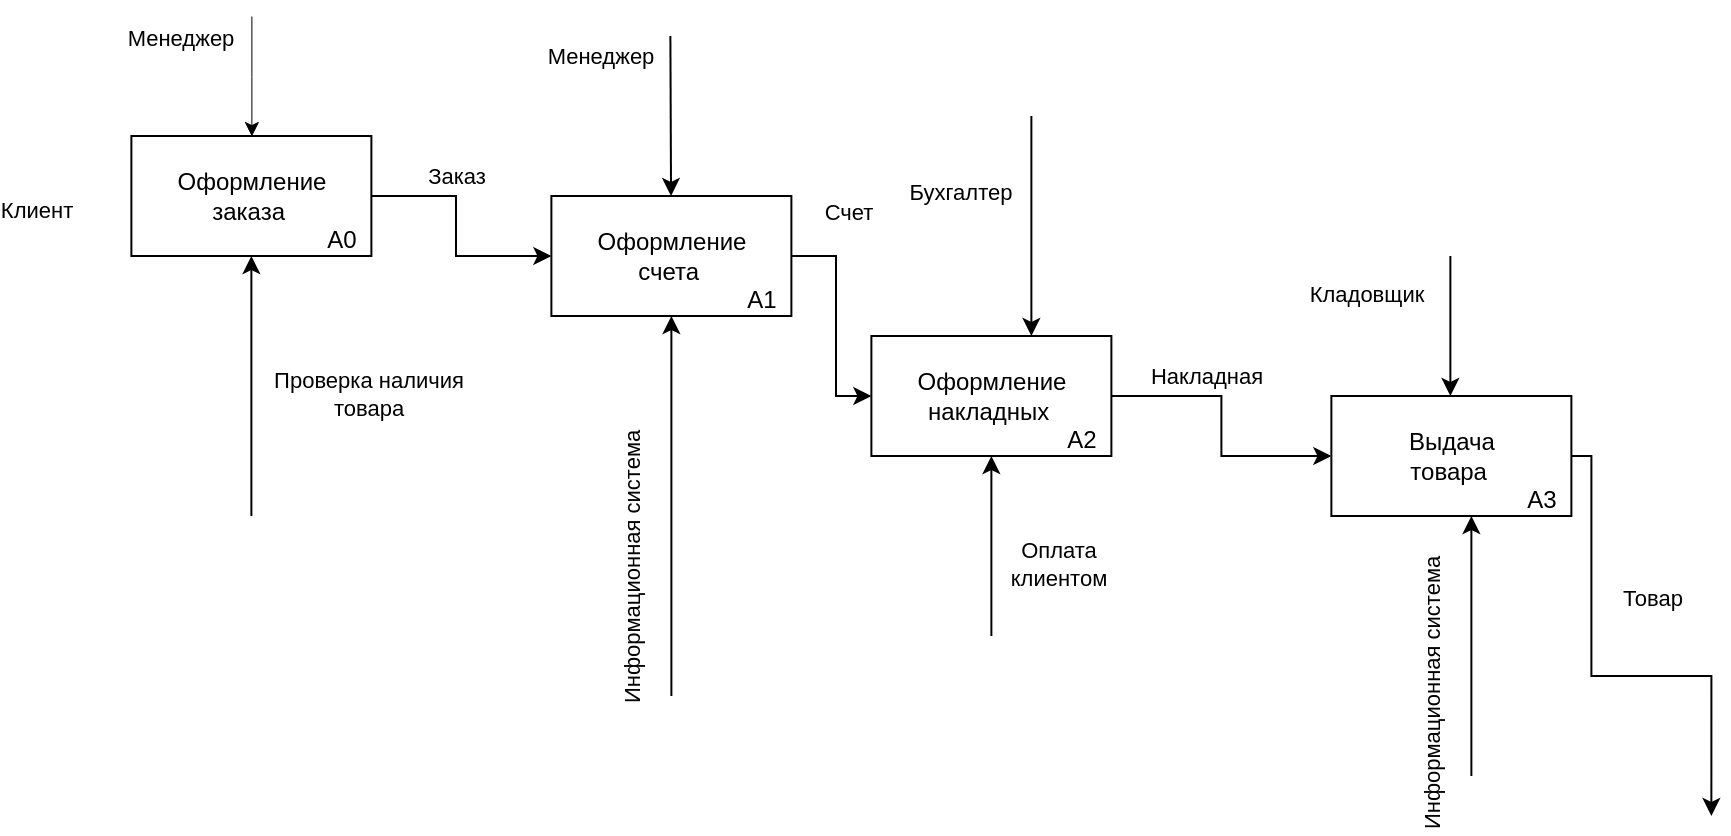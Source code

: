 <mxfile version="22.1.8" type="google">
  <diagram name="Страница — 1" id="I8rudBIebCeIUXexh0yD">
    <mxGraphModel grid="1" page="1" gridSize="10" guides="1" tooltips="1" connect="1" arrows="1" fold="1" pageScale="1" pageWidth="827" pageHeight="1169" math="0" shadow="0">
      <root>
        <mxCell id="0" />
        <mxCell id="1" parent="0" />
        <mxCell id="w3ohouU-Qo8whWhfzl-h-1" style="edgeStyle=orthogonalEdgeStyle;rounded=0;orthogonalLoop=1;jettySize=auto;html=1;entryX=0;entryY=0.5;entryDx=0;entryDy=0;" edge="1" parent="1" source="w3ohouU-Qo8whWhfzl-h-3" target="w3ohouU-Qo8whWhfzl-h-10">
          <mxGeometry relative="1" as="geometry">
            <Array as="points">
              <mxPoint x="280" y="130" />
              <mxPoint x="280" y="160" />
            </Array>
          </mxGeometry>
        </mxCell>
        <mxCell id="w3ohouU-Qo8whWhfzl-h-2" value="Заказ" style="edgeLabel;html=1;align=center;verticalAlign=middle;resizable=0;points=[];" connectable="0" vertex="1" parent="w3ohouU-Qo8whWhfzl-h-1">
          <mxGeometry x="-0.336" y="-2" relative="1" as="geometry">
            <mxPoint x="2" y="-12" as="offset" />
          </mxGeometry>
        </mxCell>
        <mxCell id="w3ohouU-Qo8whWhfzl-h-3" value="&lt;br&gt;Оформление&lt;br&gt;заказа&amp;nbsp;&lt;br&gt;&amp;nbsp; &amp;nbsp; &amp;nbsp; &amp;nbsp; &amp;nbsp; &amp;nbsp; &amp;nbsp; &amp;nbsp; &amp;nbsp; &amp;nbsp; &amp;nbsp; &amp;nbsp; &amp;nbsp; &amp;nbsp;А0" style="html=1;whiteSpace=wrap;" vertex="1" parent="1">
          <mxGeometry x="117.69" y="100" width="120" height="60" as="geometry" />
        </mxCell>
        <mxCell id="w3ohouU-Qo8whWhfzl-h-4" value="" style="endArrow=classic;html=1;rounded=0;entryX=0.5;entryY=0;entryDx=0;entryDy=0;strokeWidth=0.5;" edge="1" parent="1" target="w3ohouU-Qo8whWhfzl-h-3">
          <mxGeometry width="50" height="50" relative="1" as="geometry">
            <mxPoint x="177.69" y="40" as="sourcePoint" />
            <mxPoint x="137.69" y="230" as="targetPoint" />
            <Array as="points">
              <mxPoint x="177.69" y="70" />
            </Array>
          </mxGeometry>
        </mxCell>
        <mxCell id="w3ohouU-Qo8whWhfzl-h-5" value="Менеджер" style="edgeLabel;html=1;align=center;verticalAlign=middle;resizable=0;points=[];" connectable="0" vertex="1" parent="w3ohouU-Qo8whWhfzl-h-4">
          <mxGeometry x="0.013" y="1" relative="1" as="geometry">
            <mxPoint x="-37" y="-20" as="offset" />
          </mxGeometry>
        </mxCell>
        <mxCell id="w3ohouU-Qo8whWhfzl-h-6" value="" style="endArrow=classic;html=1;rounded=0;" edge="1" parent="1">
          <mxGeometry width="50" height="50" relative="1" as="geometry">
            <mxPoint x="177.69" y="290" as="sourcePoint" />
            <mxPoint x="177.69" y="160" as="targetPoint" />
          </mxGeometry>
        </mxCell>
        <mxCell id="w3ohouU-Qo8whWhfzl-h-7" value="Проверка наличия&lt;br&gt;товара" style="edgeLabel;html=1;align=center;verticalAlign=middle;resizable=0;points=[];" connectable="0" vertex="1" parent="w3ohouU-Qo8whWhfzl-h-6">
          <mxGeometry x="-0.211" y="1" relative="1" as="geometry">
            <mxPoint x="59" y="-10" as="offset" />
          </mxGeometry>
        </mxCell>
        <mxCell id="w3ohouU-Qo8whWhfzl-h-8" style="edgeStyle=orthogonalEdgeStyle;rounded=0;orthogonalLoop=1;jettySize=auto;html=1;entryX=0;entryY=0.5;entryDx=0;entryDy=0;" edge="1" parent="1" source="w3ohouU-Qo8whWhfzl-h-10" target="w3ohouU-Qo8whWhfzl-h-15">
          <mxGeometry relative="1" as="geometry">
            <Array as="points">
              <mxPoint x="470" y="160" />
              <mxPoint x="470" y="230" />
            </Array>
          </mxGeometry>
        </mxCell>
        <mxCell id="w3ohouU-Qo8whWhfzl-h-9" value="Счет" style="edgeLabel;html=1;align=center;verticalAlign=middle;resizable=0;points=[];" connectable="0" vertex="1" parent="w3ohouU-Qo8whWhfzl-h-8">
          <mxGeometry x="-0.581" y="1" relative="1" as="geometry">
            <mxPoint x="5" y="-23" as="offset" />
          </mxGeometry>
        </mxCell>
        <mxCell id="w3ohouU-Qo8whWhfzl-h-10" value="&lt;br&gt;Оформление&lt;br&gt;счета&amp;nbsp;&lt;br&gt;&amp;nbsp; &amp;nbsp; &amp;nbsp; &amp;nbsp; &amp;nbsp; &amp;nbsp; &amp;nbsp; &amp;nbsp; &amp;nbsp; &amp;nbsp; &amp;nbsp; &amp;nbsp; &amp;nbsp; &amp;nbsp;А1" style="html=1;whiteSpace=wrap;" vertex="1" parent="1">
          <mxGeometry x="327.69" y="130" width="120" height="60" as="geometry" />
        </mxCell>
        <mxCell id="w3ohouU-Qo8whWhfzl-h-11" value="" style="endArrow=classic;html=1;rounded=0;" edge="1" parent="1">
          <mxGeometry width="50" height="50" relative="1" as="geometry">
            <mxPoint x="387.19" y="50" as="sourcePoint" />
            <mxPoint x="387.52" y="130" as="targetPoint" />
          </mxGeometry>
        </mxCell>
        <mxCell id="w3ohouU-Qo8whWhfzl-h-12" value="Менеджер" style="edgeLabel;html=1;align=center;verticalAlign=middle;resizable=0;points=[];" connectable="0" vertex="1" parent="w3ohouU-Qo8whWhfzl-h-11">
          <mxGeometry x="-0.307" y="2" relative="1" as="geometry">
            <mxPoint x="-38" y="-18" as="offset" />
          </mxGeometry>
        </mxCell>
        <mxCell id="w3ohouU-Qo8whWhfzl-h-13" style="edgeStyle=orthogonalEdgeStyle;rounded=0;orthogonalLoop=1;jettySize=auto;html=1;entryX=0;entryY=0.5;entryDx=0;entryDy=0;" edge="1" parent="1" source="w3ohouU-Qo8whWhfzl-h-15" target="w3ohouU-Qo8whWhfzl-h-23">
          <mxGeometry relative="1" as="geometry" />
        </mxCell>
        <mxCell id="w3ohouU-Qo8whWhfzl-h-14" value="Накладная" style="edgeLabel;html=1;align=center;verticalAlign=middle;resizable=0;points=[];" connectable="0" vertex="1" parent="w3ohouU-Qo8whWhfzl-h-13">
          <mxGeometry x="-0.556" y="3" relative="1" as="geometry">
            <mxPoint x="16" y="-7" as="offset" />
          </mxGeometry>
        </mxCell>
        <mxCell id="w3ohouU-Qo8whWhfzl-h-15" value="&lt;br&gt;Оформление&lt;br&gt;накладных&amp;nbsp;&lt;br&gt;&amp;nbsp; &amp;nbsp; &amp;nbsp; &amp;nbsp; &amp;nbsp; &amp;nbsp; &amp;nbsp; &amp;nbsp; &amp;nbsp; &amp;nbsp; &amp;nbsp; &amp;nbsp; &amp;nbsp; &amp;nbsp;А2" style="html=1;whiteSpace=wrap;" vertex="1" parent="1">
          <mxGeometry x="487.69" y="200" width="120" height="60" as="geometry" />
        </mxCell>
        <mxCell id="w3ohouU-Qo8whWhfzl-h-16" value="Клиент" style="edgeLabel;html=1;align=center;verticalAlign=middle;resizable=0;points=[];" connectable="0" vertex="1" parent="1">
          <mxGeometry x="69.998" y="137" as="geometry" />
        </mxCell>
        <mxCell id="w3ohouU-Qo8whWhfzl-h-17" value="" style="endArrow=classic;html=1;rounded=0;" edge="1" parent="1">
          <mxGeometry width="50" height="50" relative="1" as="geometry">
            <mxPoint x="567.69" y="90" as="sourcePoint" />
            <mxPoint x="567.69" y="200" as="targetPoint" />
          </mxGeometry>
        </mxCell>
        <mxCell id="w3ohouU-Qo8whWhfzl-h-18" value="Бухгалтер" style="edgeLabel;html=1;align=center;verticalAlign=middle;resizable=0;points=[];" connectable="0" vertex="1" parent="w3ohouU-Qo8whWhfzl-h-17">
          <mxGeometry x="-0.307" y="2" relative="1" as="geometry">
            <mxPoint x="-38" as="offset" />
          </mxGeometry>
        </mxCell>
        <mxCell id="w3ohouU-Qo8whWhfzl-h-19" value="" style="endArrow=classic;html=1;rounded=0;entryX=0.5;entryY=1;entryDx=0;entryDy=0;" edge="1" parent="1" target="w3ohouU-Qo8whWhfzl-h-15">
          <mxGeometry width="50" height="50" relative="1" as="geometry">
            <mxPoint x="547.69" y="350" as="sourcePoint" />
            <mxPoint x="617.69" y="420" as="targetPoint" />
          </mxGeometry>
        </mxCell>
        <mxCell id="w3ohouU-Qo8whWhfzl-h-20" value="Оплата&lt;br&gt;клиентом" style="edgeLabel;html=1;align=center;verticalAlign=middle;resizable=0;points=[];" connectable="0" vertex="1" parent="w3ohouU-Qo8whWhfzl-h-19">
          <mxGeometry x="-0.163" relative="1" as="geometry">
            <mxPoint x="33" y="1" as="offset" />
          </mxGeometry>
        </mxCell>
        <mxCell id="w3ohouU-Qo8whWhfzl-h-21" style="edgeStyle=orthogonalEdgeStyle;rounded=0;orthogonalLoop=1;jettySize=auto;html=1;" edge="1" parent="1" source="w3ohouU-Qo8whWhfzl-h-23">
          <mxGeometry relative="1" as="geometry">
            <mxPoint x="907.69" y="440" as="targetPoint" />
            <Array as="points">
              <mxPoint x="847.69" y="260" />
              <mxPoint x="847.69" y="370" />
              <mxPoint x="907.69" y="370" />
            </Array>
          </mxGeometry>
        </mxCell>
        <mxCell id="w3ohouU-Qo8whWhfzl-h-22" value="Товар" style="edgeLabel;html=1;align=center;verticalAlign=middle;resizable=0;points=[];" connectable="0" vertex="1" parent="w3ohouU-Qo8whWhfzl-h-21">
          <mxGeometry x="0.365" relative="1" as="geometry">
            <mxPoint x="-20" y="-39" as="offset" />
          </mxGeometry>
        </mxCell>
        <mxCell id="w3ohouU-Qo8whWhfzl-h-23" value="&lt;br&gt;Выдача&lt;br&gt;товара&amp;nbsp;&lt;br&gt;&amp;nbsp; &amp;nbsp; &amp;nbsp; &amp;nbsp; &amp;nbsp; &amp;nbsp; &amp;nbsp; &amp;nbsp; &amp;nbsp; &amp;nbsp; &amp;nbsp; &amp;nbsp; &amp;nbsp; &amp;nbsp;А3" style="html=1;whiteSpace=wrap;" vertex="1" parent="1">
          <mxGeometry x="717.69" y="230" width="120" height="60" as="geometry" />
        </mxCell>
        <mxCell id="w3ohouU-Qo8whWhfzl-h-24" value="" style="endArrow=classic;html=1;rounded=0;" edge="1" parent="1">
          <mxGeometry width="50" height="50" relative="1" as="geometry">
            <mxPoint x="777.19" y="160" as="sourcePoint" />
            <mxPoint x="777.19" y="230" as="targetPoint" />
          </mxGeometry>
        </mxCell>
        <mxCell id="w3ohouU-Qo8whWhfzl-h-25" value="Кладовщик" style="edgeLabel;html=1;align=center;verticalAlign=middle;resizable=0;points=[];" connectable="0" vertex="1" parent="w3ohouU-Qo8whWhfzl-h-24">
          <mxGeometry x="-0.478" y="-1" relative="1" as="geometry">
            <mxPoint x="-41" as="offset" />
          </mxGeometry>
        </mxCell>
        <mxCell id="w3ohouU-Qo8whWhfzl-h-26" value="" style="endArrow=classic;html=1;rounded=0;entryX=0.5;entryY=1;entryDx=0;entryDy=0;" edge="1" parent="1" target="w3ohouU-Qo8whWhfzl-h-10">
          <mxGeometry width="50" height="50" relative="1" as="geometry">
            <mxPoint x="387.69" y="380" as="sourcePoint" />
            <mxPoint x="387.02" y="400" as="targetPoint" />
          </mxGeometry>
        </mxCell>
        <mxCell id="w3ohouU-Qo8whWhfzl-h-27" value="Информационная система" style="edgeLabel;html=1;align=center;verticalAlign=middle;resizable=0;points=[];rotation=-90;" connectable="0" vertex="1" parent="w3ohouU-Qo8whWhfzl-h-26">
          <mxGeometry x="-0.234" relative="1" as="geometry">
            <mxPoint x="-20" y="9" as="offset" />
          </mxGeometry>
        </mxCell>
        <mxCell id="w3ohouU-Qo8whWhfzl-h-28" value="" style="endArrow=classic;html=1;rounded=0;" edge="1" parent="1">
          <mxGeometry width="50" height="50" relative="1" as="geometry">
            <mxPoint x="787.69" y="420" as="sourcePoint" />
            <mxPoint x="787.69" y="290" as="targetPoint" />
          </mxGeometry>
        </mxCell>
        <mxCell id="w3ohouU-Qo8whWhfzl-h-29" value="Информационная система" style="edgeLabel;html=1;align=center;verticalAlign=middle;resizable=0;points=[];rotation=-90;" connectable="0" vertex="1" parent="w3ohouU-Qo8whWhfzl-h-28">
          <mxGeometry x="-0.234" relative="1" as="geometry">
            <mxPoint x="-20" y="9" as="offset" />
          </mxGeometry>
        </mxCell>
      </root>
    </mxGraphModel>
  </diagram>
</mxfile>
